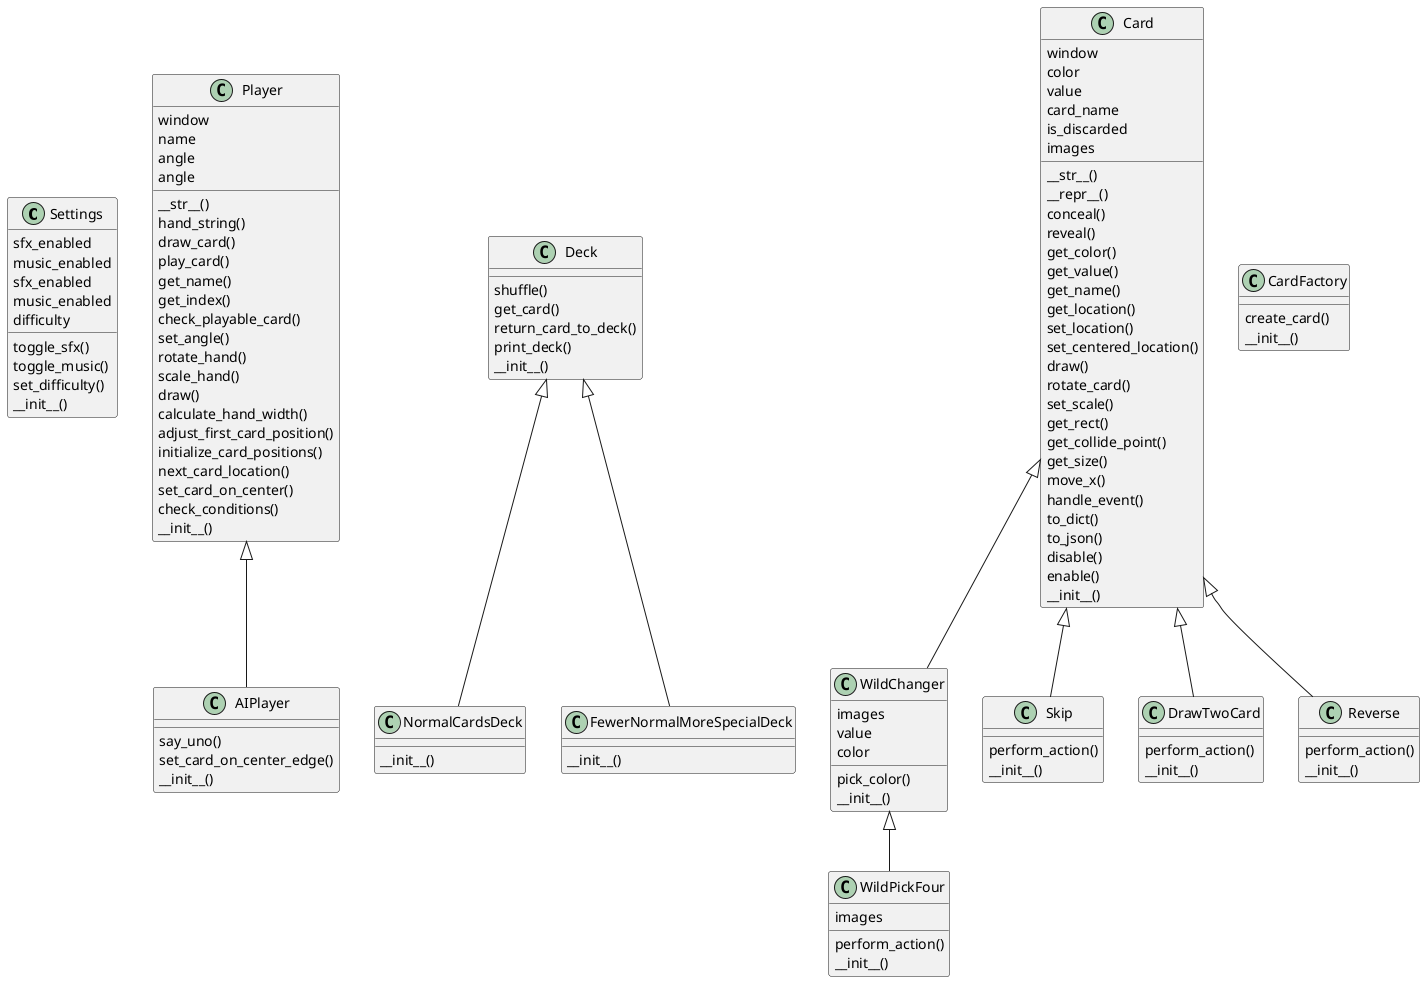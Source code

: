 @startuml
class Settings {
    toggle_sfx()
    toggle_music()
    set_difficulty()
        sfx_enabled
    music_enabled
    sfx_enabled
    music_enabled
    difficulty
    __init__()
}
class Player {
    __str__()
    hand_string()
    draw_card()
    play_card()
    get_name()
    get_index()
    check_playable_card()
    set_angle()
    rotate_hand()
    scale_hand()
    draw()
    calculate_hand_width()
    adjust_first_card_position()
    initialize_card_positions()
    next_card_location()
    set_card_on_center()
    check_conditions()
        window
    name
    angle
    angle
    __init__()
}
class AIPlayer {
    say_uno()
    set_card_on_center_edge()
        __init__()
}
class Deck {
    shuffle()
    get_card()
    return_card_to_deck()
    print_deck()
        __init__()
}
class NormalCardsDeck {
        __init__()
}
class FewerNormalMoreSpecialDeck {
        __init__()
}
class Card {
    __str__()
    __repr__()
    conceal()
    reveal()
    get_color()
    get_value()
    get_name()
    get_location()
    set_location()
    set_centered_location()
    draw()
    rotate_card()
    set_scale()
    get_rect()
    get_collide_point()
    get_size()
    move_x()
    handle_event()
    to_dict()
    to_json()
    disable()
    enable()
        window
    color
    value
    card_name
    is_discarded
    images
    __init__()
}
class WildChanger {
    pick_color()
        images
    value
    color
    __init__()
}
class WildPickFour {
    perform_action()
        images
    __init__()
}
class Skip {
    perform_action()
        __init__()
}
class DrawTwoCard {
    perform_action()
        __init__()
}
class Reverse {
    perform_action()
        __init__()
}
class CardFactory {
    create_card()
        __init__()
}
Player <|-- AIPlayer
Deck <|-- NormalCardsDeck
Deck <|-- FewerNormalMoreSpecialDeck
Card <|-- WildChanger
WildChanger <|-- WildPickFour
Card <|-- Skip
Card <|-- DrawTwoCard
Card <|-- Reverse
@enduml